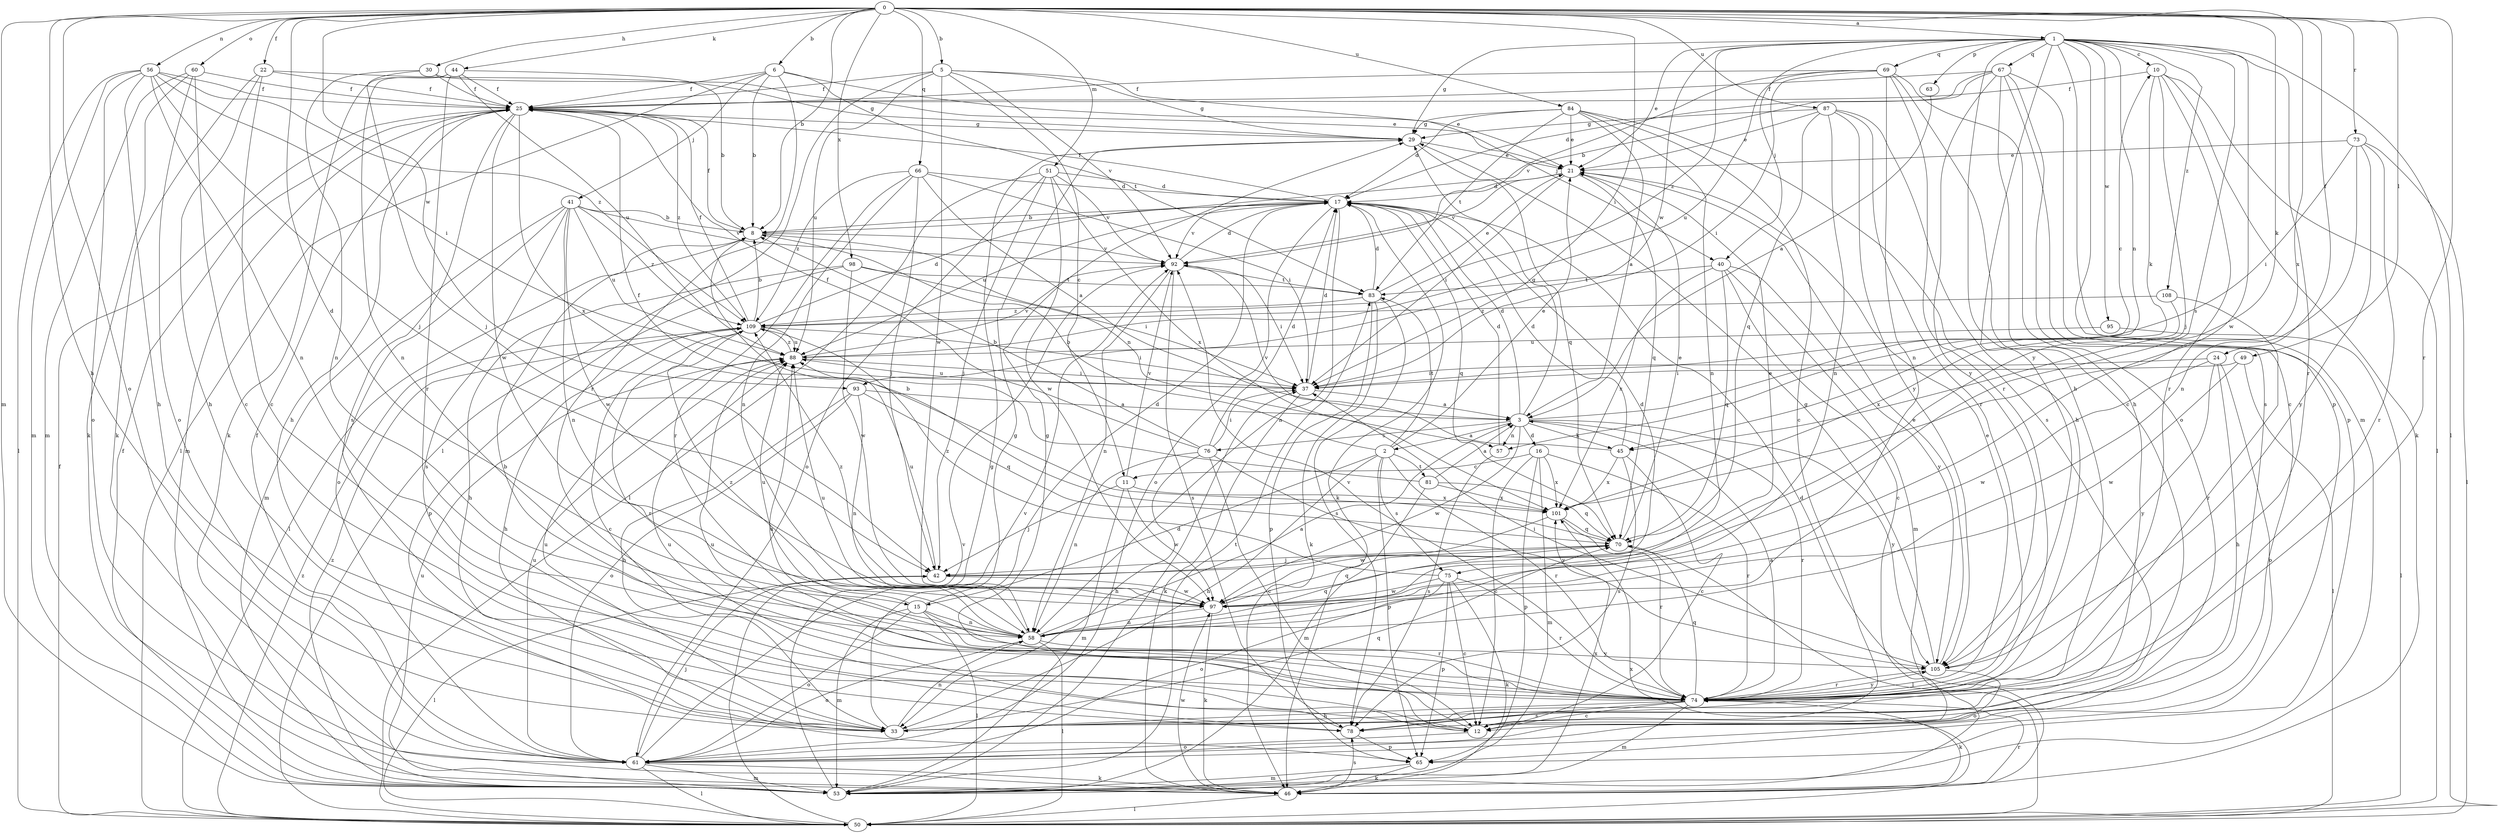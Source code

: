 strict digraph  {
0;
1;
2;
3;
5;
6;
8;
10;
11;
12;
15;
16;
17;
21;
22;
24;
25;
29;
30;
33;
37;
40;
41;
42;
44;
45;
46;
49;
50;
51;
53;
56;
57;
58;
60;
61;
63;
65;
66;
67;
69;
70;
73;
74;
75;
76;
78;
81;
83;
84;
87;
88;
92;
93;
95;
97;
98;
101;
105;
108;
109;
0 -> 1  [label=a];
0 -> 5  [label=b];
0 -> 6  [label=b];
0 -> 8  [label=b];
0 -> 15  [label=d];
0 -> 22  [label=f];
0 -> 24  [label=f];
0 -> 30  [label=h];
0 -> 33  [label=h];
0 -> 37  [label=i];
0 -> 44  [label=k];
0 -> 45  [label=k];
0 -> 49  [label=l];
0 -> 51  [label=m];
0 -> 53  [label=m];
0 -> 56  [label=n];
0 -> 60  [label=o];
0 -> 61  [label=o];
0 -> 66  [label=q];
0 -> 73  [label=r];
0 -> 74  [label=r];
0 -> 84  [label=u];
0 -> 87  [label=u];
0 -> 93  [label=w];
0 -> 98  [label=x];
0 -> 101  [label=x];
1 -> 10  [label=c];
1 -> 21  [label=e];
1 -> 29  [label=g];
1 -> 33  [label=h];
1 -> 40  [label=j];
1 -> 50  [label=l];
1 -> 53  [label=m];
1 -> 57  [label=n];
1 -> 63  [label=p];
1 -> 65  [label=p];
1 -> 67  [label=q];
1 -> 69  [label=q];
1 -> 74  [label=r];
1 -> 75  [label=s];
1 -> 93  [label=w];
1 -> 95  [label=w];
1 -> 97  [label=w];
1 -> 105  [label=y];
1 -> 108  [label=z];
1 -> 109  [label=z];
2 -> 8  [label=b];
2 -> 15  [label=d];
2 -> 21  [label=e];
2 -> 33  [label=h];
2 -> 65  [label=p];
2 -> 74  [label=r];
2 -> 75  [label=s];
2 -> 81  [label=t];
2 -> 83  [label=t];
3 -> 2  [label=a];
3 -> 10  [label=c];
3 -> 16  [label=d];
3 -> 17  [label=d];
3 -> 29  [label=g];
3 -> 45  [label=k];
3 -> 57  [label=n];
3 -> 74  [label=r];
3 -> 76  [label=s];
3 -> 97  [label=w];
3 -> 105  [label=y];
5 -> 11  [label=c];
5 -> 25  [label=f];
5 -> 29  [label=g];
5 -> 40  [label=j];
5 -> 50  [label=l];
5 -> 88  [label=u];
5 -> 92  [label=v];
5 -> 97  [label=w];
6 -> 8  [label=b];
6 -> 21  [label=e];
6 -> 25  [label=f];
6 -> 41  [label=j];
6 -> 50  [label=l];
6 -> 74  [label=r];
6 -> 83  [label=t];
8 -> 25  [label=f];
8 -> 50  [label=l];
8 -> 57  [label=n];
8 -> 92  [label=v];
10 -> 25  [label=f];
10 -> 42  [label=j];
10 -> 45  [label=k];
10 -> 46  [label=k];
10 -> 50  [label=l];
10 -> 74  [label=r];
11 -> 42  [label=j];
11 -> 53  [label=m];
11 -> 92  [label=v];
11 -> 97  [label=w];
11 -> 101  [label=x];
12 -> 29  [label=g];
12 -> 61  [label=o];
12 -> 88  [label=u];
15 -> 17  [label=d];
15 -> 50  [label=l];
15 -> 53  [label=m];
15 -> 58  [label=n];
15 -> 61  [label=o];
15 -> 74  [label=r];
15 -> 88  [label=u];
16 -> 11  [label=c];
16 -> 12  [label=c];
16 -> 53  [label=m];
16 -> 65  [label=p];
16 -> 74  [label=r];
16 -> 101  [label=x];
17 -> 8  [label=b];
17 -> 25  [label=f];
17 -> 46  [label=k];
17 -> 58  [label=n];
17 -> 61  [label=o];
17 -> 70  [label=q];
17 -> 88  [label=u];
17 -> 92  [label=v];
21 -> 17  [label=d];
21 -> 37  [label=i];
21 -> 70  [label=q];
21 -> 92  [label=v];
22 -> 12  [label=c];
22 -> 25  [label=f];
22 -> 29  [label=g];
22 -> 33  [label=h];
22 -> 46  [label=k];
24 -> 33  [label=h];
24 -> 37  [label=i];
24 -> 61  [label=o];
24 -> 97  [label=w];
24 -> 105  [label=y];
25 -> 29  [label=g];
25 -> 33  [label=h];
25 -> 53  [label=m];
25 -> 78  [label=s];
25 -> 97  [label=w];
25 -> 101  [label=x];
25 -> 109  [label=z];
29 -> 21  [label=e];
29 -> 70  [label=q];
30 -> 21  [label=e];
30 -> 25  [label=f];
30 -> 42  [label=j];
30 -> 58  [label=n];
33 -> 29  [label=g];
33 -> 58  [label=n];
33 -> 70  [label=q];
33 -> 88  [label=u];
37 -> 3  [label=a];
37 -> 17  [label=d];
37 -> 46  [label=k];
37 -> 88  [label=u];
40 -> 12  [label=c];
40 -> 53  [label=m];
40 -> 70  [label=q];
40 -> 83  [label=t];
40 -> 101  [label=x];
40 -> 105  [label=y];
41 -> 8  [label=b];
41 -> 53  [label=m];
41 -> 58  [label=n];
41 -> 61  [label=o];
41 -> 78  [label=s];
41 -> 88  [label=u];
41 -> 92  [label=v];
41 -> 97  [label=w];
41 -> 109  [label=z];
42 -> 21  [label=e];
42 -> 50  [label=l];
42 -> 88  [label=u];
42 -> 97  [label=w];
44 -> 8  [label=b];
44 -> 25  [label=f];
44 -> 46  [label=k];
44 -> 58  [label=n];
44 -> 74  [label=r];
44 -> 88  [label=u];
45 -> 12  [label=c];
45 -> 17  [label=d];
45 -> 78  [label=s];
45 -> 92  [label=v];
45 -> 101  [label=x];
46 -> 17  [label=d];
46 -> 50  [label=l];
46 -> 74  [label=r];
46 -> 78  [label=s];
46 -> 97  [label=w];
49 -> 37  [label=i];
49 -> 50  [label=l];
49 -> 97  [label=w];
50 -> 25  [label=f];
50 -> 92  [label=v];
50 -> 101  [label=x];
50 -> 109  [label=z];
51 -> 17  [label=d];
51 -> 42  [label=j];
51 -> 50  [label=l];
51 -> 61  [label=o];
51 -> 92  [label=v];
51 -> 97  [label=w];
51 -> 101  [label=x];
53 -> 25  [label=f];
53 -> 29  [label=g];
53 -> 37  [label=i];
53 -> 83  [label=t];
53 -> 88  [label=u];
53 -> 101  [label=x];
53 -> 109  [label=z];
56 -> 25  [label=f];
56 -> 33  [label=h];
56 -> 37  [label=i];
56 -> 42  [label=j];
56 -> 50  [label=l];
56 -> 53  [label=m];
56 -> 58  [label=n];
56 -> 61  [label=o];
56 -> 109  [label=z];
57 -> 17  [label=d];
57 -> 78  [label=s];
58 -> 3  [label=a];
58 -> 50  [label=l];
58 -> 61  [label=o];
58 -> 70  [label=q];
58 -> 88  [label=u];
58 -> 105  [label=y];
58 -> 109  [label=z];
60 -> 12  [label=c];
60 -> 25  [label=f];
60 -> 46  [label=k];
60 -> 53  [label=m];
60 -> 61  [label=o];
61 -> 25  [label=f];
61 -> 42  [label=j];
61 -> 46  [label=k];
61 -> 50  [label=l];
61 -> 53  [label=m];
61 -> 88  [label=u];
61 -> 92  [label=v];
63 -> 3  [label=a];
65 -> 46  [label=k];
65 -> 53  [label=m];
66 -> 3  [label=a];
66 -> 17  [label=d];
66 -> 37  [label=i];
66 -> 42  [label=j];
66 -> 58  [label=n];
66 -> 74  [label=r];
66 -> 109  [label=z];
67 -> 8  [label=b];
67 -> 12  [label=c];
67 -> 17  [label=d];
67 -> 25  [label=f];
67 -> 33  [label=h];
67 -> 65  [label=p];
67 -> 78  [label=s];
67 -> 105  [label=y];
69 -> 12  [label=c];
69 -> 25  [label=f];
69 -> 37  [label=i];
69 -> 58  [label=n];
69 -> 61  [label=o];
69 -> 74  [label=r];
69 -> 88  [label=u];
69 -> 92  [label=v];
70 -> 8  [label=b];
70 -> 21  [label=e];
70 -> 42  [label=j];
70 -> 50  [label=l];
73 -> 21  [label=e];
73 -> 37  [label=i];
73 -> 50  [label=l];
73 -> 58  [label=n];
73 -> 74  [label=r];
73 -> 105  [label=y];
74 -> 3  [label=a];
74 -> 8  [label=b];
74 -> 12  [label=c];
74 -> 21  [label=e];
74 -> 33  [label=h];
74 -> 46  [label=k];
74 -> 53  [label=m];
74 -> 70  [label=q];
74 -> 78  [label=s];
74 -> 88  [label=u];
74 -> 92  [label=v];
74 -> 105  [label=y];
75 -> 12  [label=c];
75 -> 46  [label=k];
75 -> 61  [label=o];
75 -> 65  [label=p];
75 -> 74  [label=r];
75 -> 97  [label=w];
75 -> 109  [label=z];
76 -> 8  [label=b];
76 -> 12  [label=c];
76 -> 17  [label=d];
76 -> 25  [label=f];
76 -> 33  [label=h];
76 -> 37  [label=i];
76 -> 58  [label=n];
76 -> 105  [label=y];
78 -> 65  [label=p];
78 -> 88  [label=u];
81 -> 3  [label=a];
81 -> 25  [label=f];
81 -> 53  [label=m];
81 -> 70  [label=q];
81 -> 101  [label=x];
83 -> 17  [label=d];
83 -> 21  [label=e];
83 -> 46  [label=k];
83 -> 65  [label=p];
83 -> 78  [label=s];
83 -> 109  [label=z];
84 -> 3  [label=a];
84 -> 12  [label=c];
84 -> 17  [label=d];
84 -> 21  [label=e];
84 -> 29  [label=g];
84 -> 58  [label=n];
84 -> 78  [label=s];
84 -> 83  [label=t];
87 -> 21  [label=e];
87 -> 29  [label=g];
87 -> 33  [label=h];
87 -> 58  [label=n];
87 -> 70  [label=q];
87 -> 74  [label=r];
87 -> 105  [label=y];
88 -> 37  [label=i];
88 -> 92  [label=v];
88 -> 109  [label=z];
92 -> 17  [label=d];
92 -> 37  [label=i];
92 -> 58  [label=n];
92 -> 78  [label=s];
92 -> 83  [label=t];
93 -> 3  [label=a];
93 -> 33  [label=h];
93 -> 58  [label=n];
93 -> 61  [label=o];
93 -> 70  [label=q];
95 -> 50  [label=l];
95 -> 88  [label=u];
97 -> 17  [label=d];
97 -> 46  [label=k];
97 -> 58  [label=n];
97 -> 70  [label=q];
97 -> 109  [label=z];
98 -> 33  [label=h];
98 -> 37  [label=i];
98 -> 65  [label=p];
98 -> 83  [label=t];
98 -> 97  [label=w];
101 -> 70  [label=q];
101 -> 74  [label=r];
101 -> 97  [label=w];
105 -> 21  [label=e];
105 -> 29  [label=g];
105 -> 37  [label=i];
105 -> 61  [label=o];
105 -> 74  [label=r];
108 -> 74  [label=r];
108 -> 101  [label=x];
108 -> 109  [label=z];
109 -> 8  [label=b];
109 -> 12  [label=c];
109 -> 17  [label=d];
109 -> 25  [label=f];
109 -> 33  [label=h];
109 -> 37  [label=i];
109 -> 74  [label=r];
109 -> 88  [label=u];
}
